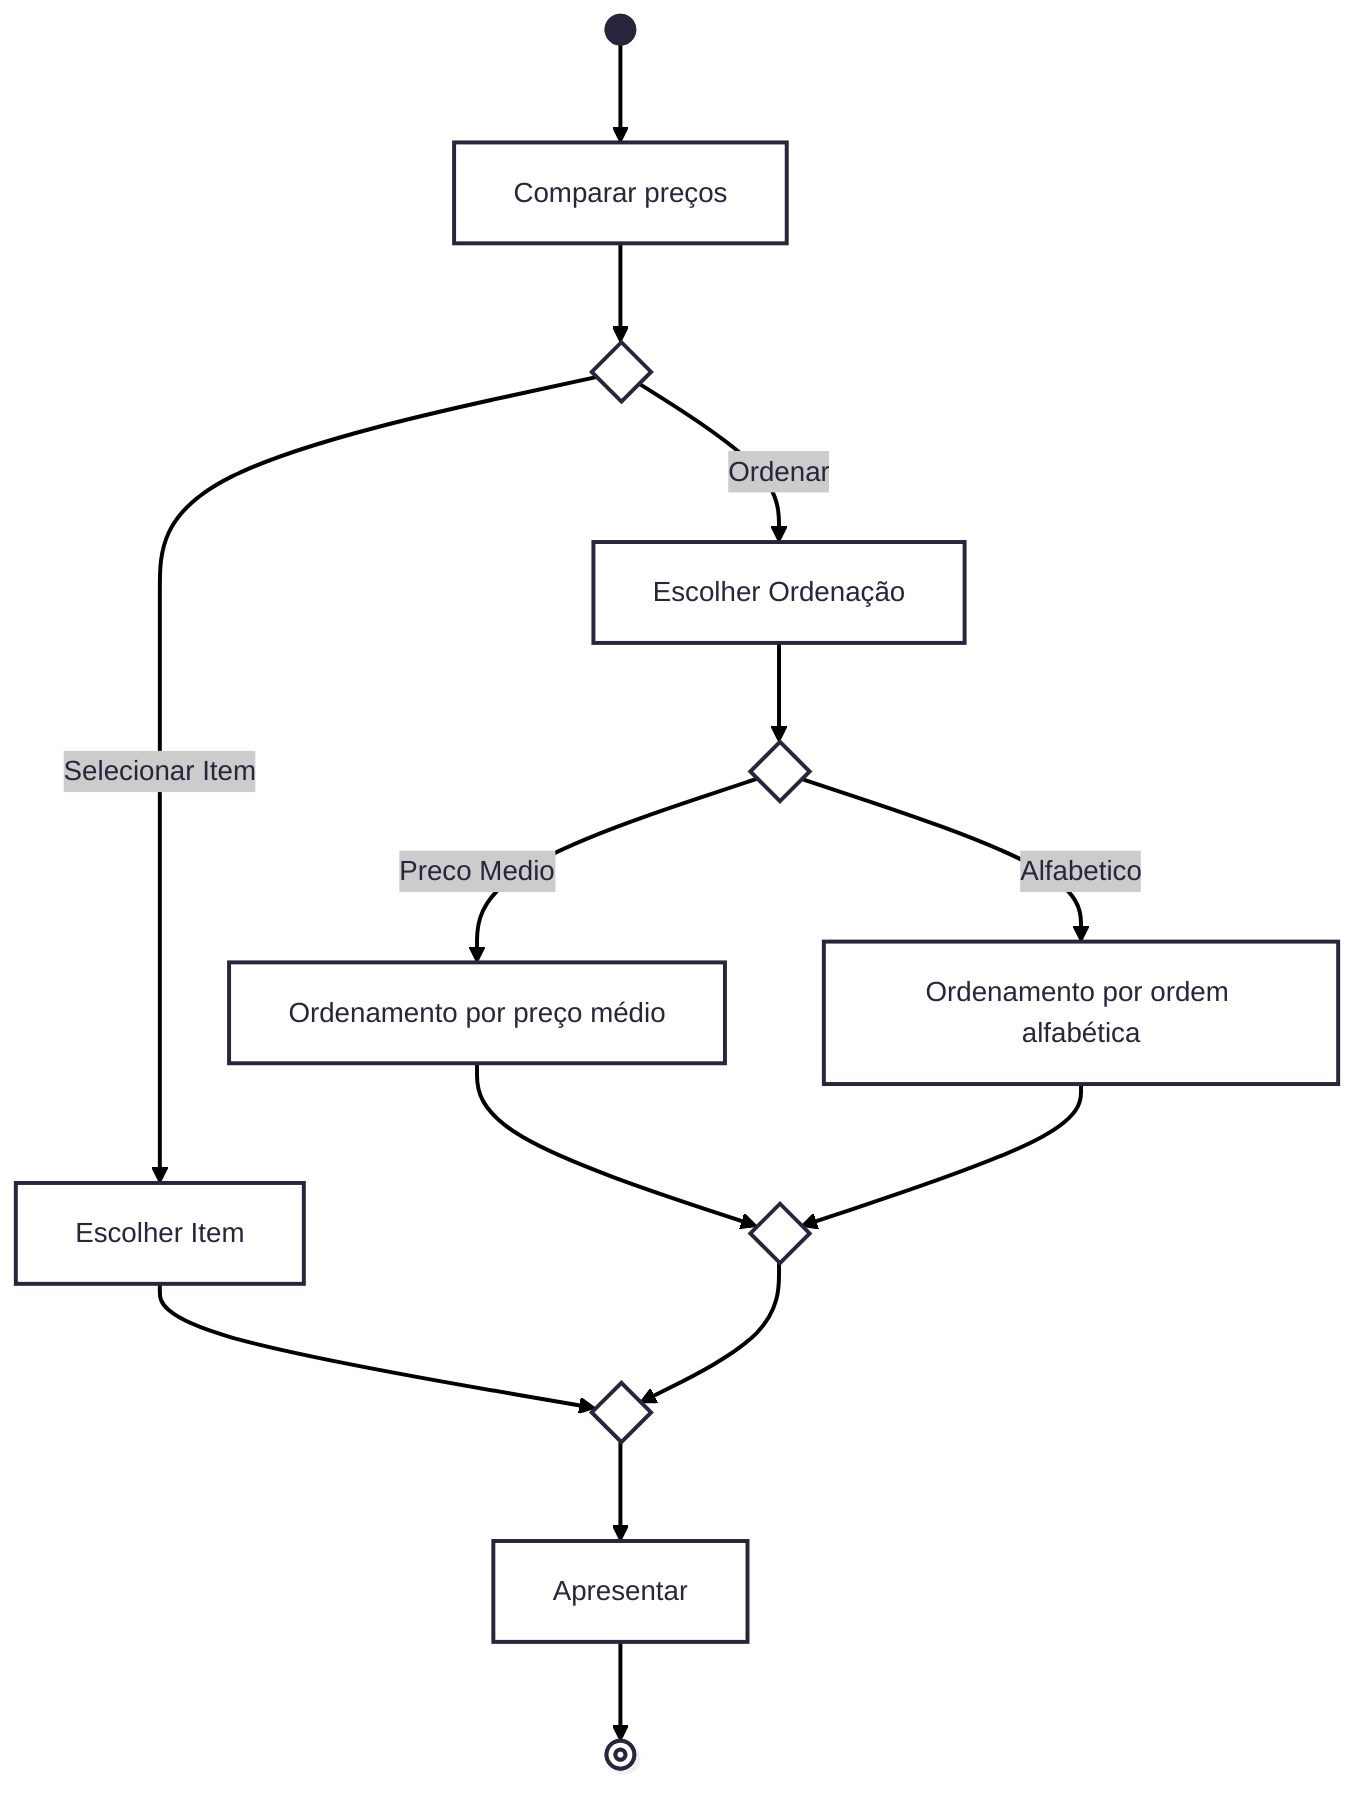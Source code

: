 ---
config:
  theme: redux
---
flowchart TD
    A["Start"] --> B["Comparar preços"]
    B --> n3[" "]
    n3 -- Ordenar --> C["Escolher Ordenação"]
    n3 -- Selecionar Item --> D["Escolher Item"]
    C --> n4[" "]
    n4 -- Preco Medio --> E["Ordenamento por preço médio"]
    n4 -- Alfabetico --> F["Ordenamento por ordem alfabética"]
    E --> n5[" "]
    F --> n5
    D --> n6[" "]
    n5 --> n6
    n6 --> G["Apresentar"]
    G --> n7["Frames Circle"]
    A@{ shape: f-circ}
    n3@{ shape: diam}
    n4@{ shape: diam}
    n5@{ shape: diam}
    n6@{ shape: diam}
    n7@{ shape: fr-circ}
